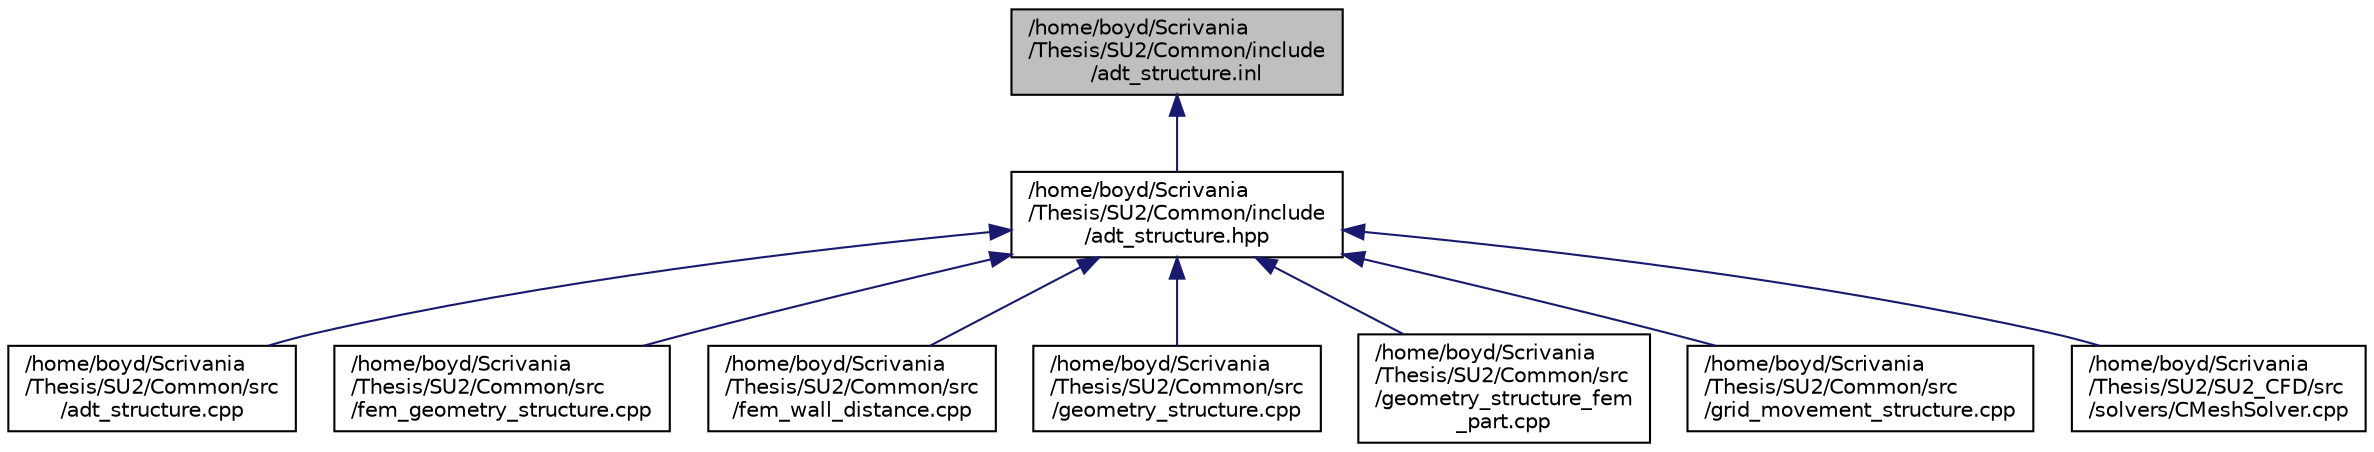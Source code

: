 digraph "/home/boyd/Scrivania/Thesis/SU2/Common/include/adt_structure.inl"
{
  edge [fontname="Helvetica",fontsize="10",labelfontname="Helvetica",labelfontsize="10"];
  node [fontname="Helvetica",fontsize="10",shape=record];
  Node1 [label="/home/boyd/Scrivania\l/Thesis/SU2/Common/include\l/adt_structure.inl",height=0.2,width=0.4,color="black", fillcolor="grey75", style="filled", fontcolor="black"];
  Node1 -> Node2 [dir="back",color="midnightblue",fontsize="10",style="solid",fontname="Helvetica"];
  Node2 [label="/home/boyd/Scrivania\l/Thesis/SU2/Common/include\l/adt_structure.hpp",height=0.2,width=0.4,color="black", fillcolor="white", style="filled",URL="$adt__structure_8hpp.html",tooltip="Headers of the subroutines for carrying out geometrical searches using an alternating digital tree (A..."];
  Node2 -> Node3 [dir="back",color="midnightblue",fontsize="10",style="solid",fontname="Helvetica"];
  Node3 [label="/home/boyd/Scrivania\l/Thesis/SU2/Common/src\l/adt_structure.cpp",height=0.2,width=0.4,color="black", fillcolor="white", style="filled",URL="$adt__structure_8cpp.html",tooltip="Main subroutines for for carrying out geometrical searches using an alternating digital tree (ADT)..."];
  Node2 -> Node4 [dir="back",color="midnightblue",fontsize="10",style="solid",fontname="Helvetica"];
  Node4 [label="/home/boyd/Scrivania\l/Thesis/SU2/Common/src\l/fem_geometry_structure.cpp",height=0.2,width=0.4,color="black", fillcolor="white", style="filled",URL="$fem__geometry__structure_8cpp.html",tooltip="Functions for creating the primal grid for the FEM solver. "];
  Node2 -> Node5 [dir="back",color="midnightblue",fontsize="10",style="solid",fontname="Helvetica"];
  Node5 [label="/home/boyd/Scrivania\l/Thesis/SU2/Common/src\l/fem_wall_distance.cpp",height=0.2,width=0.4,color="black", fillcolor="white", style="filled",URL="$fem__wall__distance_8cpp.html",tooltip="Main subroutines for computing the wall distance for the FEM solver. "];
  Node2 -> Node6 [dir="back",color="midnightblue",fontsize="10",style="solid",fontname="Helvetica"];
  Node6 [label="/home/boyd/Scrivania\l/Thesis/SU2/Common/src\l/geometry_structure.cpp",height=0.2,width=0.4,color="black", fillcolor="white", style="filled",URL="$geometry__structure_8cpp.html",tooltip="Main subroutines for creating the primal grid and multigrid structure. "];
  Node2 -> Node7 [dir="back",color="midnightblue",fontsize="10",style="solid",fontname="Helvetica"];
  Node7 [label="/home/boyd/Scrivania\l/Thesis/SU2/Common/src\l/geometry_structure_fem\l_part.cpp",height=0.2,width=0.4,color="black", fillcolor="white", style="filled",URL="$geometry__structure__fem__part_8cpp.html",tooltip="Main subroutines for distributin the grid for the Fluid FEM solver. "];
  Node2 -> Node8 [dir="back",color="midnightblue",fontsize="10",style="solid",fontname="Helvetica"];
  Node8 [label="/home/boyd/Scrivania\l/Thesis/SU2/Common/src\l/grid_movement_structure.cpp",height=0.2,width=0.4,color="black", fillcolor="white", style="filled",URL="$grid__movement__structure_8cpp.html",tooltip="Subroutines for doing the grid movement using different strategies. "];
  Node2 -> Node9 [dir="back",color="midnightblue",fontsize="10",style="solid",fontname="Helvetica"];
  Node9 [label="/home/boyd/Scrivania\l/Thesis/SU2/SU2_CFD/src\l/solvers/CMeshSolver.cpp",height=0.2,width=0.4,color="black", fillcolor="white", style="filled",URL="$_c_mesh_solver_8cpp.html",tooltip="Main subroutines to solve moving meshes using a pseudo-linear elastic approach. "];
}
